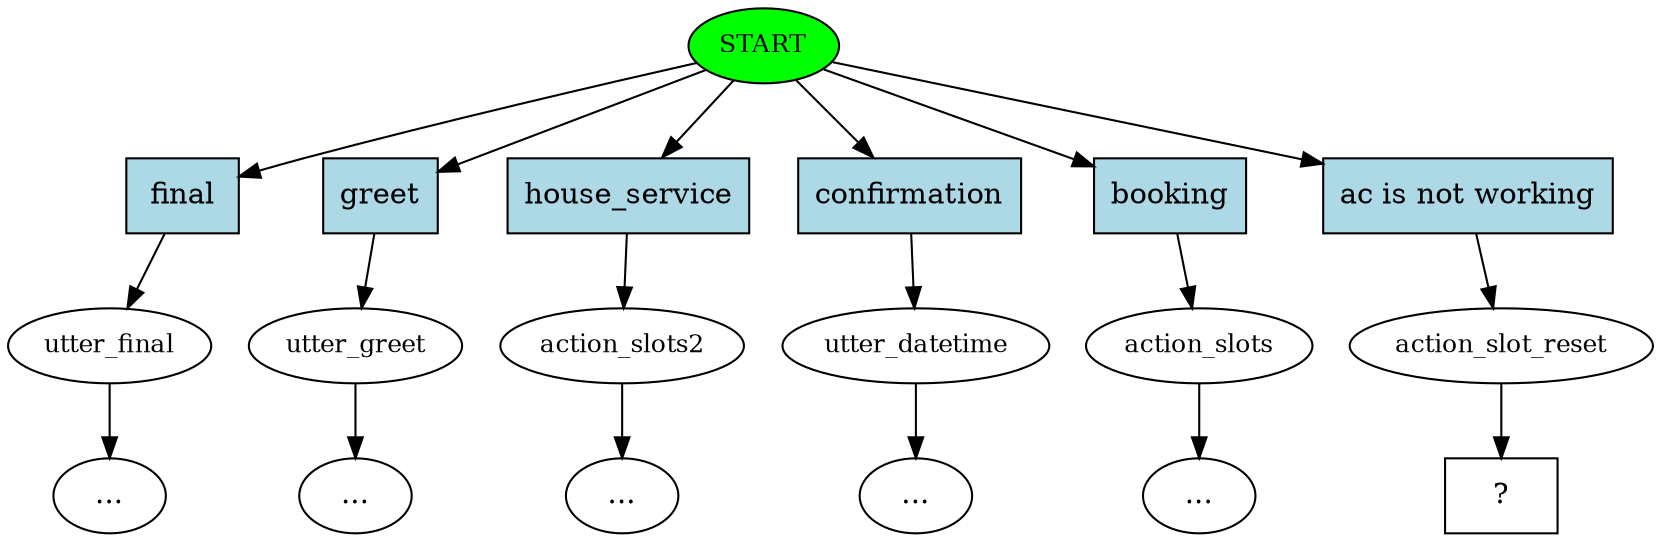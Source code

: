 digraph  {
0 [label=START, fillcolor=green, style=filled, fontsize=12, class="start active"];
1 [label=utter_final, fontsize=12, class=""];
"-3" [label="...", class=ellipsis];
2 [label=utter_greet, fontsize=12, class=""];
"-4" [label="...", class=ellipsis];
3 [label=action_slots2, fontsize=12, class=""];
"-5" [label="...", class=ellipsis];
4 [label=utter_datetime, fontsize=12, class=""];
"-6" [label="...", class=ellipsis];
5 [label=action_slots, fontsize=12, class=""];
"-7" [label="...", class=ellipsis];
6 [label=action_slot_reset, fontsize=12, class=active];
7 [label="  ?  ", shape=rect, class="intent dashed active"];
8 [label=final, shape=rect, style=filled, fillcolor=lightblue, class=intent];
9 [label=greet, shape=rect, style=filled, fillcolor=lightblue, class=intent];
10 [label=house_service, shape=rect, style=filled, fillcolor=lightblue, class=intent];
11 [label=confirmation, shape=rect, style=filled, fillcolor=lightblue, class=intent];
12 [label=booking, shape=rect, style=filled, fillcolor=lightblue, class=intent];
13 [label="ac is not working", shape=rect, style=filled, fillcolor=lightblue, class="intent active"];
0 -> 8  [key=0, class=""];
0 -> 9  [key=0, class=""];
0 -> 10  [key=0, class=""];
0 -> 11  [key=0, class=""];
0 -> 12  [key=0, class=""];
0 -> 13  [key=0, class=active];
1 -> "-3"  [key=NONE, label="", class=""];
2 -> "-4"  [key=NONE, label="", class=""];
3 -> "-5"  [key=NONE, label="", class=""];
4 -> "-6"  [key=NONE, label="", class=""];
5 -> "-7"  [key=NONE, label="", class=""];
6 -> 7  [key=NONE, label="", class=active];
8 -> 1  [key=0, class=""];
9 -> 2  [key=0, class=""];
10 -> 3  [key=0, class=""];
11 -> 4  [key=0, class=""];
12 -> 5  [key=0, class=""];
13 -> 6  [key=0, class=active];
}
